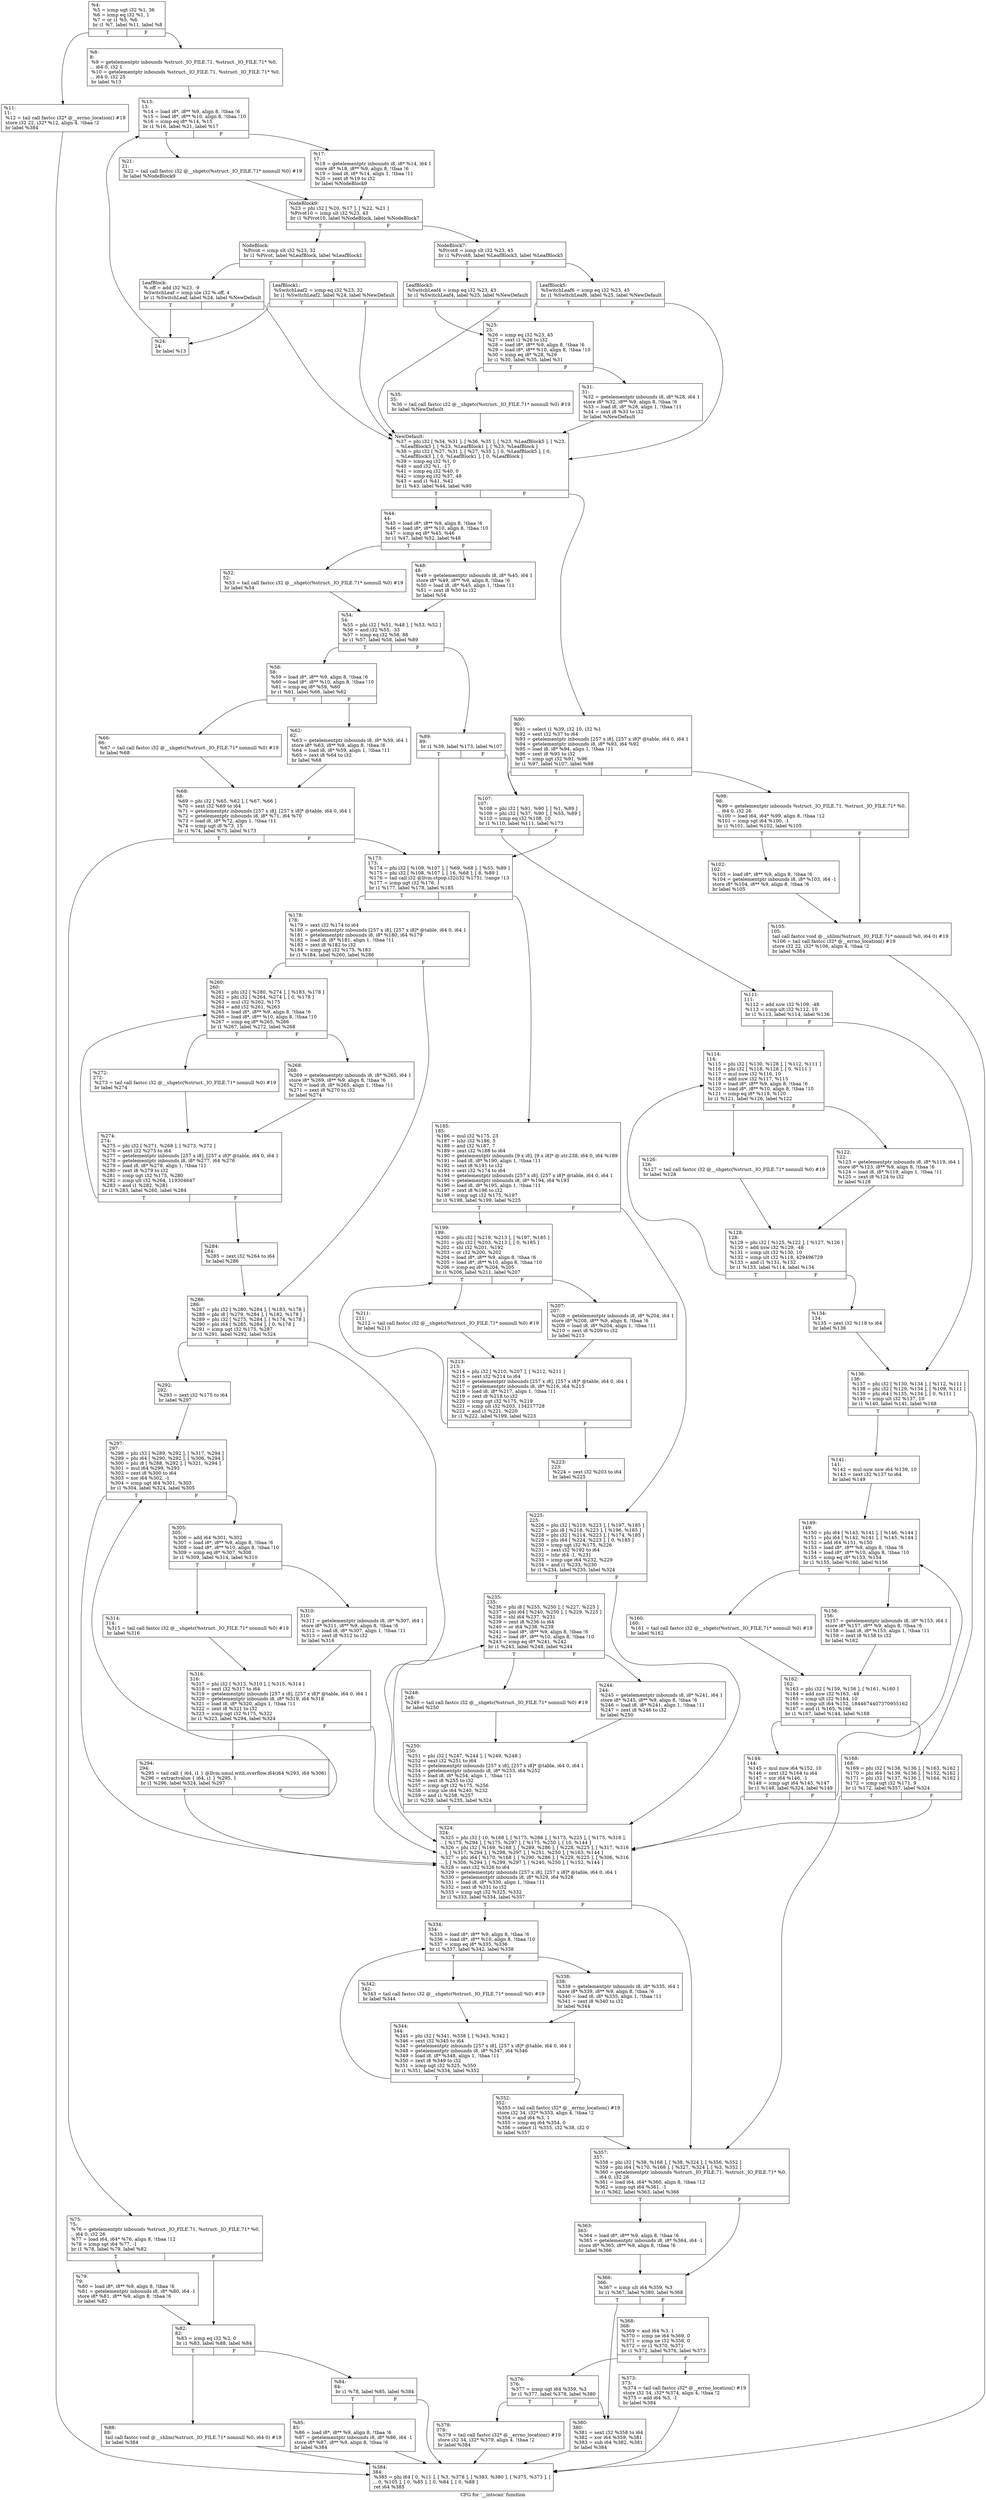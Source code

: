 digraph "CFG for '__intscan' function" {
	label="CFG for '__intscan' function";

	Node0x29497c0 [shape=record,label="{%4:\l  %5 = icmp ugt i32 %1, 36\l  %6 = icmp eq i32 %1, 1\l  %7 = or i1 %5, %6\l  br i1 %7, label %11, label %8\l|{<s0>T|<s1>F}}"];
	Node0x29497c0:s0 -> Node0x2949d90;
	Node0x29497c0:s1 -> Node0x2949d40;
	Node0x2949d40 [shape=record,label="{%8:\l8:                                                \l  %9 = getelementptr inbounds %struct._IO_FILE.71, %struct._IO_FILE.71* %0,\l... i64 0, i32 1\l  %10 = getelementptr inbounds %struct._IO_FILE.71, %struct._IO_FILE.71* %0,\l... i64 0, i32 25\l  br label %13\l}"];
	Node0x2949d40 -> Node0x2949de0;
	Node0x2949d90 [shape=record,label="{%11:\l11:                                               \l  %12 = tail call fastcc i32* @__errno_location() #19\l  store i32 22, i32* %12, align 4, !tbaa !2\l  br label %384\l}"];
	Node0x2949d90 -> Node0x294b9b0;
	Node0x2949de0 [shape=record,label="{%13:\l13:                                               \l  %14 = load i8*, i8** %9, align 8, !tbaa !6\l  %15 = load i8*, i8** %10, align 8, !tbaa !10\l  %16 = icmp eq i8* %14, %15\l  br i1 %16, label %21, label %17\l|{<s0>T|<s1>F}}"];
	Node0x2949de0:s0 -> Node0x2949e80;
	Node0x2949de0:s1 -> Node0x2949e30;
	Node0x2949e30 [shape=record,label="{%17:\l17:                                               \l  %18 = getelementptr inbounds i8, i8* %14, i64 1\l  store i8* %18, i8** %9, align 8, !tbaa !6\l  %19 = load i8, i8* %14, align 1, !tbaa !11\l  %20 = zext i8 %19 to i32\l  br label %NodeBlock9\l}"];
	Node0x2949e30 -> Node0x2949ed0;
	Node0x2949e80 [shape=record,label="{%21:\l21:                                               \l  %22 = tail call fastcc i32 @__shgetc(%struct._IO_FILE.71* nonnull %0) #19\l  br label %NodeBlock9\l}"];
	Node0x2949e80 -> Node0x2949ed0;
	Node0x2949ed0 [shape=record,label="{NodeBlock9:                                       \l  %23 = phi i32 [ %20, %17 ], [ %22, %21 ]\l  %Pivot10 = icmp slt i32 %23, 43\l  br i1 %Pivot10, label %NodeBlock, label %NodeBlock7\l|{<s0>T|<s1>F}}"];
	Node0x2949ed0:s0 -> Node0x294a010;
	Node0x2949ed0:s1 -> Node0x2949f20;
	Node0x2949f20 [shape=record,label="{NodeBlock7:                                       \l  %Pivot8 = icmp slt i32 %23, 45\l  br i1 %Pivot8, label %LeafBlock3, label %LeafBlock5\l|{<s0>T|<s1>F}}"];
	Node0x2949f20:s0 -> Node0x2949fc0;
	Node0x2949f20:s1 -> Node0x2949f70;
	Node0x2949f70 [shape=record,label="{LeafBlock5:                                       \l  %SwitchLeaf6 = icmp eq i32 %23, 45\l  br i1 %SwitchLeaf6, label %25, label %NewDefault\l|{<s0>T|<s1>F}}"];
	Node0x2949f70:s0 -> Node0x294a150;
	Node0x2949f70:s1 -> Node0x294a240;
	Node0x2949fc0 [shape=record,label="{LeafBlock3:                                       \l  %SwitchLeaf4 = icmp eq i32 %23, 43\l  br i1 %SwitchLeaf4, label %25, label %NewDefault\l|{<s0>T|<s1>F}}"];
	Node0x2949fc0:s0 -> Node0x294a150;
	Node0x2949fc0:s1 -> Node0x294a240;
	Node0x294a010 [shape=record,label="{NodeBlock:                                        \l  %Pivot = icmp slt i32 %23, 32\l  br i1 %Pivot, label %LeafBlock, label %LeafBlock1\l|{<s0>T|<s1>F}}"];
	Node0x294a010:s0 -> Node0x294a0b0;
	Node0x294a010:s1 -> Node0x294a060;
	Node0x294a060 [shape=record,label="{LeafBlock1:                                       \l  %SwitchLeaf2 = icmp eq i32 %23, 32\l  br i1 %SwitchLeaf2, label %24, label %NewDefault\l|{<s0>T|<s1>F}}"];
	Node0x294a060:s0 -> Node0x294a100;
	Node0x294a060:s1 -> Node0x294a240;
	Node0x294a0b0 [shape=record,label="{LeafBlock:                                        \l  %.off = add i32 %23, -9\l  %SwitchLeaf = icmp ule i32 %.off, 4\l  br i1 %SwitchLeaf, label %24, label %NewDefault\l|{<s0>T|<s1>F}}"];
	Node0x294a0b0:s0 -> Node0x294a100;
	Node0x294a0b0:s1 -> Node0x294a240;
	Node0x294a100 [shape=record,label="{%24:\l24:                                               \l  br label %13\l}"];
	Node0x294a100 -> Node0x2949de0;
	Node0x294a150 [shape=record,label="{%25:\l25:                                               \l  %26 = icmp eq i32 %23, 45\l  %27 = sext i1 %26 to i32\l  %28 = load i8*, i8** %9, align 8, !tbaa !6\l  %29 = load i8*, i8** %10, align 8, !tbaa !10\l  %30 = icmp eq i8* %28, %29\l  br i1 %30, label %35, label %31\l|{<s0>T|<s1>F}}"];
	Node0x294a150:s0 -> Node0x294a1f0;
	Node0x294a150:s1 -> Node0x294a1a0;
	Node0x294a1a0 [shape=record,label="{%31:\l31:                                               \l  %32 = getelementptr inbounds i8, i8* %28, i64 1\l  store i8* %32, i8** %9, align 8, !tbaa !6\l  %33 = load i8, i8* %28, align 1, !tbaa !11\l  %34 = zext i8 %33 to i32\l  br label %NewDefault\l}"];
	Node0x294a1a0 -> Node0x294a240;
	Node0x294a1f0 [shape=record,label="{%35:\l35:                                               \l  %36 = tail call fastcc i32 @__shgetc(%struct._IO_FILE.71* nonnull %0) #19\l  br label %NewDefault\l}"];
	Node0x294a1f0 -> Node0x294a240;
	Node0x294a240 [shape=record,label="{NewDefault:                                       \l  %37 = phi i32 [ %34, %31 ], [ %36, %35 ], [ %23, %LeafBlock5 ], [ %23,\l... %LeafBlock3 ], [ %23, %LeafBlock1 ], [ %23, %LeafBlock ]\l  %38 = phi i32 [ %27, %31 ], [ %27, %35 ], [ 0, %LeafBlock5 ], [ 0,\l... %LeafBlock3 ], [ 0, %LeafBlock1 ], [ 0, %LeafBlock ]\l  %39 = icmp eq i32 %1, 0\l  %40 = and i32 %1, -17\l  %41 = icmp eq i32 %40, 0\l  %42 = icmp eq i32 %37, 48\l  %43 = and i1 %41, %42\l  br i1 %43, label %44, label %90\l|{<s0>T|<s1>F}}"];
	Node0x294a240:s0 -> Node0x294a290;
	Node0x294a240:s1 -> Node0x294a740;
	Node0x294a290 [shape=record,label="{%44:\l44:                                               \l  %45 = load i8*, i8** %9, align 8, !tbaa !6\l  %46 = load i8*, i8** %10, align 8, !tbaa !10\l  %47 = icmp eq i8* %45, %46\l  br i1 %47, label %52, label %48\l|{<s0>T|<s1>F}}"];
	Node0x294a290:s0 -> Node0x294a330;
	Node0x294a290:s1 -> Node0x294a2e0;
	Node0x294a2e0 [shape=record,label="{%48:\l48:                                               \l  %49 = getelementptr inbounds i8, i8* %45, i64 1\l  store i8* %49, i8** %9, align 8, !tbaa !6\l  %50 = load i8, i8* %45, align 1, !tbaa !11\l  %51 = zext i8 %50 to i32\l  br label %54\l}"];
	Node0x294a2e0 -> Node0x294a380;
	Node0x294a330 [shape=record,label="{%52:\l52:                                               \l  %53 = tail call fastcc i32 @__shgetc(%struct._IO_FILE.71* nonnull %0) #19\l  br label %54\l}"];
	Node0x294a330 -> Node0x294a380;
	Node0x294a380 [shape=record,label="{%54:\l54:                                               \l  %55 = phi i32 [ %51, %48 ], [ %53, %52 ]\l  %56 = and i32 %55, -33\l  %57 = icmp eq i32 %56, 88\l  br i1 %57, label %58, label %89\l|{<s0>T|<s1>F}}"];
	Node0x294a380:s0 -> Node0x294a3d0;
	Node0x294a380:s1 -> Node0x294a6f0;
	Node0x294a3d0 [shape=record,label="{%58:\l58:                                               \l  %59 = load i8*, i8** %9, align 8, !tbaa !6\l  %60 = load i8*, i8** %10, align 8, !tbaa !10\l  %61 = icmp eq i8* %59, %60\l  br i1 %61, label %66, label %62\l|{<s0>T|<s1>F}}"];
	Node0x294a3d0:s0 -> Node0x294a470;
	Node0x294a3d0:s1 -> Node0x294a420;
	Node0x294a420 [shape=record,label="{%62:\l62:                                               \l  %63 = getelementptr inbounds i8, i8* %59, i64 1\l  store i8* %63, i8** %9, align 8, !tbaa !6\l  %64 = load i8, i8* %59, align 1, !tbaa !11\l  %65 = zext i8 %64 to i32\l  br label %68\l}"];
	Node0x294a420 -> Node0x294a4c0;
	Node0x294a470 [shape=record,label="{%66:\l66:                                               \l  %67 = tail call fastcc i32 @__shgetc(%struct._IO_FILE.71* nonnull %0) #19\l  br label %68\l}"];
	Node0x294a470 -> Node0x294a4c0;
	Node0x294a4c0 [shape=record,label="{%68:\l68:                                               \l  %69 = phi i32 [ %65, %62 ], [ %67, %66 ]\l  %70 = sext i32 %69 to i64\l  %71 = getelementptr inbounds [257 x i8], [257 x i8]* @table, i64 0, i64 1\l  %72 = getelementptr inbounds i8, i8* %71, i64 %70\l  %73 = load i8, i8* %72, align 1, !tbaa !11\l  %74 = icmp ugt i8 %73, 15\l  br i1 %74, label %75, label %173\l|{<s0>T|<s1>F}}"];
	Node0x294a4c0:s0 -> Node0x294a510;
	Node0x294a4c0:s1 -> Node0x294ad30;
	Node0x294a510 [shape=record,label="{%75:\l75:                                               \l  %76 = getelementptr inbounds %struct._IO_FILE.71, %struct._IO_FILE.71* %0,\l... i64 0, i32 26\l  %77 = load i64, i64* %76, align 8, !tbaa !12\l  %78 = icmp sgt i64 %77, -1\l  br i1 %78, label %79, label %82\l|{<s0>T|<s1>F}}"];
	Node0x294a510:s0 -> Node0x294a560;
	Node0x294a510:s1 -> Node0x294a5b0;
	Node0x294a560 [shape=record,label="{%79:\l79:                                               \l  %80 = load i8*, i8** %9, align 8, !tbaa !6\l  %81 = getelementptr inbounds i8, i8* %80, i64 -1\l  store i8* %81, i8** %9, align 8, !tbaa !6\l  br label %82\l}"];
	Node0x294a560 -> Node0x294a5b0;
	Node0x294a5b0 [shape=record,label="{%82:\l82:                                               \l  %83 = icmp eq i32 %2, 0\l  br i1 %83, label %88, label %84\l|{<s0>T|<s1>F}}"];
	Node0x294a5b0:s0 -> Node0x294a6a0;
	Node0x294a5b0:s1 -> Node0x294a600;
	Node0x294a600 [shape=record,label="{%84:\l84:                                               \l  br i1 %78, label %85, label %384\l|{<s0>T|<s1>F}}"];
	Node0x294a600:s0 -> Node0x294a650;
	Node0x294a600:s1 -> Node0x294b9b0;
	Node0x294a650 [shape=record,label="{%85:\l85:                                               \l  %86 = load i8*, i8** %9, align 8, !tbaa !6\l  %87 = getelementptr inbounds i8, i8* %86, i64 -1\l  store i8* %87, i8** %9, align 8, !tbaa !6\l  br label %384\l}"];
	Node0x294a650 -> Node0x294b9b0;
	Node0x294a6a0 [shape=record,label="{%88:\l88:                                               \l  tail call fastcc void @__shlim(%struct._IO_FILE.71* nonnull %0, i64 0) #19\l  br label %384\l}"];
	Node0x294a6a0 -> Node0x294b9b0;
	Node0x294a6f0 [shape=record,label="{%89:\l89:                                               \l  br i1 %39, label %173, label %107\l|{<s0>T|<s1>F}}"];
	Node0x294a6f0:s0 -> Node0x294ad30;
	Node0x294a6f0:s1 -> Node0x294a880;
	Node0x294a740 [shape=record,label="{%90:\l90:                                               \l  %91 = select i1 %39, i32 10, i32 %1\l  %92 = sext i32 %37 to i64\l  %93 = getelementptr inbounds [257 x i8], [257 x i8]* @table, i64 0, i64 1\l  %94 = getelementptr inbounds i8, i8* %93, i64 %92\l  %95 = load i8, i8* %94, align 1, !tbaa !11\l  %96 = zext i8 %95 to i32\l  %97 = icmp ugt i32 %91, %96\l  br i1 %97, label %107, label %98\l|{<s0>T|<s1>F}}"];
	Node0x294a740:s0 -> Node0x294a880;
	Node0x294a740:s1 -> Node0x294a790;
	Node0x294a790 [shape=record,label="{%98:\l98:                                               \l  %99 = getelementptr inbounds %struct._IO_FILE.71, %struct._IO_FILE.71* %0,\l... i64 0, i32 26\l  %100 = load i64, i64* %99, align 8, !tbaa !12\l  %101 = icmp sgt i64 %100, -1\l  br i1 %101, label %102, label %105\l|{<s0>T|<s1>F}}"];
	Node0x294a790:s0 -> Node0x294a7e0;
	Node0x294a790:s1 -> Node0x294a830;
	Node0x294a7e0 [shape=record,label="{%102:\l102:                                              \l  %103 = load i8*, i8** %9, align 8, !tbaa !6\l  %104 = getelementptr inbounds i8, i8* %103, i64 -1\l  store i8* %104, i8** %9, align 8, !tbaa !6\l  br label %105\l}"];
	Node0x294a7e0 -> Node0x294a830;
	Node0x294a830 [shape=record,label="{%105:\l105:                                              \l  tail call fastcc void @__shlim(%struct._IO_FILE.71* nonnull %0, i64 0) #19\l  %106 = tail call fastcc i32* @__errno_location() #19\l  store i32 22, i32* %106, align 4, !tbaa !2\l  br label %384\l}"];
	Node0x294a830 -> Node0x294b9b0;
	Node0x294a880 [shape=record,label="{%107:\l107:                                              \l  %108 = phi i32 [ %91, %90 ], [ %1, %89 ]\l  %109 = phi i32 [ %37, %90 ], [ %55, %89 ]\l  %110 = icmp eq i32 %108, 10\l  br i1 %110, label %111, label %173\l|{<s0>T|<s1>F}}"];
	Node0x294a880:s0 -> Node0x294a8d0;
	Node0x294a880:s1 -> Node0x294ad30;
	Node0x294a8d0 [shape=record,label="{%111:\l111:                                              \l  %112 = add nsw i32 %109, -48\l  %113 = icmp ult i32 %112, 10\l  br i1 %113, label %114, label %136\l|{<s0>T|<s1>F}}"];
	Node0x294a8d0:s0 -> Node0x294a920;
	Node0x294a8d0:s1 -> Node0x294aab0;
	Node0x294a920 [shape=record,label="{%114:\l114:                                              \l  %115 = phi i32 [ %130, %128 ], [ %112, %111 ]\l  %116 = phi i32 [ %118, %128 ], [ 0, %111 ]\l  %117 = mul nuw i32 %116, 10\l  %118 = add nuw i32 %117, %115\l  %119 = load i8*, i8** %9, align 8, !tbaa !6\l  %120 = load i8*, i8** %10, align 8, !tbaa !10\l  %121 = icmp eq i8* %119, %120\l  br i1 %121, label %126, label %122\l|{<s0>T|<s1>F}}"];
	Node0x294a920:s0 -> Node0x294a9c0;
	Node0x294a920:s1 -> Node0x294a970;
	Node0x294a970 [shape=record,label="{%122:\l122:                                              \l  %123 = getelementptr inbounds i8, i8* %119, i64 1\l  store i8* %123, i8** %9, align 8, !tbaa !6\l  %124 = load i8, i8* %119, align 1, !tbaa !11\l  %125 = zext i8 %124 to i32\l  br label %128\l}"];
	Node0x294a970 -> Node0x294aa10;
	Node0x294a9c0 [shape=record,label="{%126:\l126:                                              \l  %127 = tail call fastcc i32 @__shgetc(%struct._IO_FILE.71* nonnull %0) #19\l  br label %128\l}"];
	Node0x294a9c0 -> Node0x294aa10;
	Node0x294aa10 [shape=record,label="{%128:\l128:                                              \l  %129 = phi i32 [ %125, %122 ], [ %127, %126 ]\l  %130 = add nsw i32 %129, -48\l  %131 = icmp ult i32 %130, 10\l  %132 = icmp ult i32 %118, 429496729\l  %133 = and i1 %131, %132\l  br i1 %133, label %114, label %134\l|{<s0>T|<s1>F}}"];
	Node0x294aa10:s0 -> Node0x294a920;
	Node0x294aa10:s1 -> Node0x294aa60;
	Node0x294aa60 [shape=record,label="{%134:\l134:                                              \l  %135 = zext i32 %118 to i64\l  br label %136\l}"];
	Node0x294aa60 -> Node0x294aab0;
	Node0x294aab0 [shape=record,label="{%136:\l136:                                              \l  %137 = phi i32 [ %130, %134 ], [ %112, %111 ]\l  %138 = phi i32 [ %129, %134 ], [ %109, %111 ]\l  %139 = phi i64 [ %135, %134 ], [ 0, %111 ]\l  %140 = icmp ult i32 %137, 10\l  br i1 %140, label %141, label %168\l|{<s0>T|<s1>F}}"];
	Node0x294aab0:s0 -> Node0x294ab00;
	Node0x294aab0:s1 -> Node0x294ace0;
	Node0x294ab00 [shape=record,label="{%141:\l141:                                              \l  %142 = mul nuw nsw i64 %139, 10\l  %143 = zext i32 %137 to i64\l  br label %149\l}"];
	Node0x294ab00 -> Node0x294aba0;
	Node0x294ab50 [shape=record,label="{%144:\l144:                                              \l  %145 = mul nuw i64 %152, 10\l  %146 = zext i32 %164 to i64\l  %147 = xor i64 %146, -1\l  %148 = icmp ugt i64 %145, %147\l  br i1 %148, label %324, label %149\l|{<s0>T|<s1>F}}"];
	Node0x294ab50:s0 -> Node0x294b550;
	Node0x294ab50:s1 -> Node0x294aba0;
	Node0x294aba0 [shape=record,label="{%149:\l149:                                              \l  %150 = phi i64 [ %143, %141 ], [ %146, %144 ]\l  %151 = phi i64 [ %142, %141 ], [ %145, %144 ]\l  %152 = add i64 %151, %150\l  %153 = load i8*, i8** %9, align 8, !tbaa !6\l  %154 = load i8*, i8** %10, align 8, !tbaa !10\l  %155 = icmp eq i8* %153, %154\l  br i1 %155, label %160, label %156\l|{<s0>T|<s1>F}}"];
	Node0x294aba0:s0 -> Node0x294ac40;
	Node0x294aba0:s1 -> Node0x294abf0;
	Node0x294abf0 [shape=record,label="{%156:\l156:                                              \l  %157 = getelementptr inbounds i8, i8* %153, i64 1\l  store i8* %157, i8** %9, align 8, !tbaa !6\l  %158 = load i8, i8* %153, align 1, !tbaa !11\l  %159 = zext i8 %158 to i32\l  br label %162\l}"];
	Node0x294abf0 -> Node0x294ac90;
	Node0x294ac40 [shape=record,label="{%160:\l160:                                              \l  %161 = tail call fastcc i32 @__shgetc(%struct._IO_FILE.71* nonnull %0) #19\l  br label %162\l}"];
	Node0x294ac40 -> Node0x294ac90;
	Node0x294ac90 [shape=record,label="{%162:\l162:                                              \l  %163 = phi i32 [ %159, %156 ], [ %161, %160 ]\l  %164 = add nsw i32 %163, -48\l  %165 = icmp ult i32 %164, 10\l  %166 = icmp ult i64 %152, 1844674407370955162\l  %167 = and i1 %165, %166\l  br i1 %167, label %144, label %168\l|{<s0>T|<s1>F}}"];
	Node0x294ac90:s0 -> Node0x294ab50;
	Node0x294ac90:s1 -> Node0x294ace0;
	Node0x294ace0 [shape=record,label="{%168:\l168:                                              \l  %169 = phi i32 [ %138, %136 ], [ %163, %162 ]\l  %170 = phi i64 [ %139, %136 ], [ %152, %162 ]\l  %171 = phi i32 [ %137, %136 ], [ %164, %162 ]\l  %172 = icmp ugt i32 %171, 9\l  br i1 %172, label %357, label %324\l|{<s0>T|<s1>F}}"];
	Node0x294ace0:s0 -> Node0x294b730;
	Node0x294ace0:s1 -> Node0x294b550;
	Node0x294ad30 [shape=record,label="{%173:\l173:                                              \l  %174 = phi i32 [ %109, %107 ], [ %69, %68 ], [ %55, %89 ]\l  %175 = phi i32 [ %108, %107 ], [ 16, %68 ], [ 8, %89 ]\l  %176 = tail call i32 @llvm.ctpop.i32(i32 %175), !range !13\l  %177 = icmp ugt i32 %176, 1\l  br i1 %177, label %178, label %185\l|{<s0>T|<s1>F}}"];
	Node0x294ad30:s0 -> Node0x294ad80;
	Node0x294ad30:s1 -> Node0x294add0;
	Node0x294ad80 [shape=record,label="{%178:\l178:                                              \l  %179 = sext i32 %174 to i64\l  %180 = getelementptr inbounds [257 x i8], [257 x i8]* @table, i64 0, i64 1\l  %181 = getelementptr inbounds i8, i8* %180, i64 %179\l  %182 = load i8, i8* %181, align 1, !tbaa !11\l  %183 = zext i8 %182 to i32\l  %184 = icmp ugt i32 %175, %183\l  br i1 %184, label %260, label %286\l|{<s0>T|<s1>F}}"];
	Node0x294ad80:s0 -> Node0x294b140;
	Node0x294ad80:s1 -> Node0x294b2d0;
	Node0x294add0 [shape=record,label="{%185:\l185:                                              \l  %186 = mul i32 %175, 23\l  %187 = lshr i32 %186, 5\l  %188 = and i32 %187, 7\l  %189 = zext i32 %188 to i64\l  %190 = getelementptr inbounds [9 x i8], [9 x i8]* @.str.238, i64 0, i64 %189\l  %191 = load i8, i8* %190, align 1, !tbaa !11\l  %192 = sext i8 %191 to i32\l  %193 = sext i32 %174 to i64\l  %194 = getelementptr inbounds [257 x i8], [257 x i8]* @table, i64 0, i64 1\l  %195 = getelementptr inbounds i8, i8* %194, i64 %193\l  %196 = load i8, i8* %195, align 1, !tbaa !11\l  %197 = zext i8 %196 to i32\l  %198 = icmp ugt i32 %175, %197\l  br i1 %198, label %199, label %225\l|{<s0>T|<s1>F}}"];
	Node0x294add0:s0 -> Node0x294ae20;
	Node0x294add0:s1 -> Node0x294afb0;
	Node0x294ae20 [shape=record,label="{%199:\l199:                                              \l  %200 = phi i32 [ %219, %213 ], [ %197, %185 ]\l  %201 = phi i32 [ %203, %213 ], [ 0, %185 ]\l  %202 = shl i32 %201, %192\l  %203 = or i32 %200, %202\l  %204 = load i8*, i8** %9, align 8, !tbaa !6\l  %205 = load i8*, i8** %10, align 8, !tbaa !10\l  %206 = icmp eq i8* %204, %205\l  br i1 %206, label %211, label %207\l|{<s0>T|<s1>F}}"];
	Node0x294ae20:s0 -> Node0x294aec0;
	Node0x294ae20:s1 -> Node0x294ae70;
	Node0x294ae70 [shape=record,label="{%207:\l207:                                              \l  %208 = getelementptr inbounds i8, i8* %204, i64 1\l  store i8* %208, i8** %9, align 8, !tbaa !6\l  %209 = load i8, i8* %204, align 1, !tbaa !11\l  %210 = zext i8 %209 to i32\l  br label %213\l}"];
	Node0x294ae70 -> Node0x294af10;
	Node0x294aec0 [shape=record,label="{%211:\l211:                                              \l  %212 = tail call fastcc i32 @__shgetc(%struct._IO_FILE.71* nonnull %0) #19\l  br label %213\l}"];
	Node0x294aec0 -> Node0x294af10;
	Node0x294af10 [shape=record,label="{%213:\l213:                                              \l  %214 = phi i32 [ %210, %207 ], [ %212, %211 ]\l  %215 = sext i32 %214 to i64\l  %216 = getelementptr inbounds [257 x i8], [257 x i8]* @table, i64 0, i64 1\l  %217 = getelementptr inbounds i8, i8* %216, i64 %215\l  %218 = load i8, i8* %217, align 1, !tbaa !11\l  %219 = zext i8 %218 to i32\l  %220 = icmp ugt i32 %175, %219\l  %221 = icmp ult i32 %203, 134217728\l  %222 = and i1 %221, %220\l  br i1 %222, label %199, label %223\l|{<s0>T|<s1>F}}"];
	Node0x294af10:s0 -> Node0x294ae20;
	Node0x294af10:s1 -> Node0x294af60;
	Node0x294af60 [shape=record,label="{%223:\l223:                                              \l  %224 = zext i32 %203 to i64\l  br label %225\l}"];
	Node0x294af60 -> Node0x294afb0;
	Node0x294afb0 [shape=record,label="{%225:\l225:                                              \l  %226 = phi i32 [ %219, %223 ], [ %197, %185 ]\l  %227 = phi i8 [ %218, %223 ], [ %196, %185 ]\l  %228 = phi i32 [ %214, %223 ], [ %174, %185 ]\l  %229 = phi i64 [ %224, %223 ], [ 0, %185 ]\l  %230 = icmp ugt i32 %175, %226\l  %231 = zext i32 %192 to i64\l  %232 = lshr i64 -1, %231\l  %233 = icmp uge i64 %232, %229\l  %234 = and i1 %233, %230\l  br i1 %234, label %235, label %324\l|{<s0>T|<s1>F}}"];
	Node0x294afb0:s0 -> Node0x294b000;
	Node0x294afb0:s1 -> Node0x294b550;
	Node0x294b000 [shape=record,label="{%235:\l235:                                              \l  %236 = phi i8 [ %255, %250 ], [ %227, %225 ]\l  %237 = phi i64 [ %240, %250 ], [ %229, %225 ]\l  %238 = shl i64 %237, %231\l  %239 = zext i8 %236 to i64\l  %240 = or i64 %238, %239\l  %241 = load i8*, i8** %9, align 8, !tbaa !6\l  %242 = load i8*, i8** %10, align 8, !tbaa !10\l  %243 = icmp eq i8* %241, %242\l  br i1 %243, label %248, label %244\l|{<s0>T|<s1>F}}"];
	Node0x294b000:s0 -> Node0x294b0a0;
	Node0x294b000:s1 -> Node0x294b050;
	Node0x294b050 [shape=record,label="{%244:\l244:                                              \l  %245 = getelementptr inbounds i8, i8* %241, i64 1\l  store i8* %245, i8** %9, align 8, !tbaa !6\l  %246 = load i8, i8* %241, align 1, !tbaa !11\l  %247 = zext i8 %246 to i32\l  br label %250\l}"];
	Node0x294b050 -> Node0x294b0f0;
	Node0x294b0a0 [shape=record,label="{%248:\l248:                                              \l  %249 = tail call fastcc i32 @__shgetc(%struct._IO_FILE.71* nonnull %0) #19\l  br label %250\l}"];
	Node0x294b0a0 -> Node0x294b0f0;
	Node0x294b0f0 [shape=record,label="{%250:\l250:                                              \l  %251 = phi i32 [ %247, %244 ], [ %249, %248 ]\l  %252 = sext i32 %251 to i64\l  %253 = getelementptr inbounds [257 x i8], [257 x i8]* @table, i64 0, i64 1\l  %254 = getelementptr inbounds i8, i8* %253, i64 %252\l  %255 = load i8, i8* %254, align 1, !tbaa !11\l  %256 = zext i8 %255 to i32\l  %257 = icmp ugt i32 %175, %256\l  %258 = icmp ule i64 %240, %232\l  %259 = and i1 %258, %257\l  br i1 %259, label %235, label %324\l|{<s0>T|<s1>F}}"];
	Node0x294b0f0:s0 -> Node0x294b000;
	Node0x294b0f0:s1 -> Node0x294b550;
	Node0x294b140 [shape=record,label="{%260:\l260:                                              \l  %261 = phi i32 [ %280, %274 ], [ %183, %178 ]\l  %262 = phi i32 [ %264, %274 ], [ 0, %178 ]\l  %263 = mul i32 %262, %175\l  %264 = add i32 %261, %263\l  %265 = load i8*, i8** %9, align 8, !tbaa !6\l  %266 = load i8*, i8** %10, align 8, !tbaa !10\l  %267 = icmp eq i8* %265, %266\l  br i1 %267, label %272, label %268\l|{<s0>T|<s1>F}}"];
	Node0x294b140:s0 -> Node0x294b1e0;
	Node0x294b140:s1 -> Node0x294b190;
	Node0x294b190 [shape=record,label="{%268:\l268:                                              \l  %269 = getelementptr inbounds i8, i8* %265, i64 1\l  store i8* %269, i8** %9, align 8, !tbaa !6\l  %270 = load i8, i8* %265, align 1, !tbaa !11\l  %271 = zext i8 %270 to i32\l  br label %274\l}"];
	Node0x294b190 -> Node0x294b230;
	Node0x294b1e0 [shape=record,label="{%272:\l272:                                              \l  %273 = tail call fastcc i32 @__shgetc(%struct._IO_FILE.71* nonnull %0) #19\l  br label %274\l}"];
	Node0x294b1e0 -> Node0x294b230;
	Node0x294b230 [shape=record,label="{%274:\l274:                                              \l  %275 = phi i32 [ %271, %268 ], [ %273, %272 ]\l  %276 = sext i32 %275 to i64\l  %277 = getelementptr inbounds [257 x i8], [257 x i8]* @table, i64 0, i64 1\l  %278 = getelementptr inbounds i8, i8* %277, i64 %276\l  %279 = load i8, i8* %278, align 1, !tbaa !11\l  %280 = zext i8 %279 to i32\l  %281 = icmp ugt i32 %175, %280\l  %282 = icmp ult i32 %264, 119304647\l  %283 = and i1 %282, %281\l  br i1 %283, label %260, label %284\l|{<s0>T|<s1>F}}"];
	Node0x294b230:s0 -> Node0x294b140;
	Node0x294b230:s1 -> Node0x294b280;
	Node0x294b280 [shape=record,label="{%284:\l284:                                              \l  %285 = zext i32 %264 to i64\l  br label %286\l}"];
	Node0x294b280 -> Node0x294b2d0;
	Node0x294b2d0 [shape=record,label="{%286:\l286:                                              \l  %287 = phi i32 [ %280, %284 ], [ %183, %178 ]\l  %288 = phi i8 [ %279, %284 ], [ %182, %178 ]\l  %289 = phi i32 [ %275, %284 ], [ %174, %178 ]\l  %290 = phi i64 [ %285, %284 ], [ 0, %178 ]\l  %291 = icmp ugt i32 %175, %287\l  br i1 %291, label %292, label %324\l|{<s0>T|<s1>F}}"];
	Node0x294b2d0:s0 -> Node0x294b320;
	Node0x294b2d0:s1 -> Node0x294b550;
	Node0x294b320 [shape=record,label="{%292:\l292:                                              \l  %293 = zext i32 %175 to i64\l  br label %297\l}"];
	Node0x294b320 -> Node0x294b3c0;
	Node0x294b370 [shape=record,label="{%294:\l294:                                              \l  %295 = tail call \{ i64, i1 \} @llvm.umul.with.overflow.i64(i64 %293, i64 %306)\l  %296 = extractvalue \{ i64, i1 \} %295, 1\l  br i1 %296, label %324, label %297\l|{<s0>T|<s1>F}}"];
	Node0x294b370:s0 -> Node0x294b550;
	Node0x294b370:s1 -> Node0x294b3c0;
	Node0x294b3c0 [shape=record,label="{%297:\l297:                                              \l  %298 = phi i32 [ %289, %292 ], [ %317, %294 ]\l  %299 = phi i64 [ %290, %292 ], [ %306, %294 ]\l  %300 = phi i8 [ %288, %292 ], [ %321, %294 ]\l  %301 = mul i64 %299, %293\l  %302 = zext i8 %300 to i64\l  %303 = xor i64 %302, -1\l  %304 = icmp ugt i64 %301, %303\l  br i1 %304, label %324, label %305\l|{<s0>T|<s1>F}}"];
	Node0x294b3c0:s0 -> Node0x294b550;
	Node0x294b3c0:s1 -> Node0x294b410;
	Node0x294b410 [shape=record,label="{%305:\l305:                                              \l  %306 = add i64 %301, %302\l  %307 = load i8*, i8** %9, align 8, !tbaa !6\l  %308 = load i8*, i8** %10, align 8, !tbaa !10\l  %309 = icmp eq i8* %307, %308\l  br i1 %309, label %314, label %310\l|{<s0>T|<s1>F}}"];
	Node0x294b410:s0 -> Node0x294b4b0;
	Node0x294b410:s1 -> Node0x294b460;
	Node0x294b460 [shape=record,label="{%310:\l310:                                              \l  %311 = getelementptr inbounds i8, i8* %307, i64 1\l  store i8* %311, i8** %9, align 8, !tbaa !6\l  %312 = load i8, i8* %307, align 1, !tbaa !11\l  %313 = zext i8 %312 to i32\l  br label %316\l}"];
	Node0x294b460 -> Node0x294b500;
	Node0x294b4b0 [shape=record,label="{%314:\l314:                                              \l  %315 = tail call fastcc i32 @__shgetc(%struct._IO_FILE.71* nonnull %0) #19\l  br label %316\l}"];
	Node0x294b4b0 -> Node0x294b500;
	Node0x294b500 [shape=record,label="{%316:\l316:                                              \l  %317 = phi i32 [ %313, %310 ], [ %315, %314 ]\l  %318 = sext i32 %317 to i64\l  %319 = getelementptr inbounds [257 x i8], [257 x i8]* @table, i64 0, i64 1\l  %320 = getelementptr inbounds i8, i8* %319, i64 %318\l  %321 = load i8, i8* %320, align 1, !tbaa !11\l  %322 = zext i8 %321 to i32\l  %323 = icmp ugt i32 %175, %322\l  br i1 %323, label %294, label %324\l|{<s0>T|<s1>F}}"];
	Node0x294b500:s0 -> Node0x294b370;
	Node0x294b500:s1 -> Node0x294b550;
	Node0x294b550 [shape=record,label="{%324:\l324:                                              \l  %325 = phi i32 [ 10, %168 ], [ %175, %286 ], [ %175, %225 ], [ %175, %316 ],\l... [ %175, %294 ], [ %175, %297 ], [ %175, %250 ], [ 10, %144 ]\l  %326 = phi i32 [ %169, %168 ], [ %289, %286 ], [ %228, %225 ], [ %317, %316\l... ], [ %317, %294 ], [ %298, %297 ], [ %251, %250 ], [ %163, %144 ]\l  %327 = phi i64 [ %170, %168 ], [ %290, %286 ], [ %229, %225 ], [ %306, %316\l... ], [ %306, %294 ], [ %299, %297 ], [ %240, %250 ], [ %152, %144 ]\l  %328 = sext i32 %326 to i64\l  %329 = getelementptr inbounds [257 x i8], [257 x i8]* @table, i64 0, i64 1\l  %330 = getelementptr inbounds i8, i8* %329, i64 %328\l  %331 = load i8, i8* %330, align 1, !tbaa !11\l  %332 = zext i8 %331 to i32\l  %333 = icmp ugt i32 %325, %332\l  br i1 %333, label %334, label %357\l|{<s0>T|<s1>F}}"];
	Node0x294b550:s0 -> Node0x294b5a0;
	Node0x294b550:s1 -> Node0x294b730;
	Node0x294b5a0 [shape=record,label="{%334:\l334:                                              \l  %335 = load i8*, i8** %9, align 8, !tbaa !6\l  %336 = load i8*, i8** %10, align 8, !tbaa !10\l  %337 = icmp eq i8* %335, %336\l  br i1 %337, label %342, label %338\l|{<s0>T|<s1>F}}"];
	Node0x294b5a0:s0 -> Node0x294b640;
	Node0x294b5a0:s1 -> Node0x294b5f0;
	Node0x294b5f0 [shape=record,label="{%338:\l338:                                              \l  %339 = getelementptr inbounds i8, i8* %335, i64 1\l  store i8* %339, i8** %9, align 8, !tbaa !6\l  %340 = load i8, i8* %335, align 1, !tbaa !11\l  %341 = zext i8 %340 to i32\l  br label %344\l}"];
	Node0x294b5f0 -> Node0x294b690;
	Node0x294b640 [shape=record,label="{%342:\l342:                                              \l  %343 = tail call fastcc i32 @__shgetc(%struct._IO_FILE.71* nonnull %0) #19\l  br label %344\l}"];
	Node0x294b640 -> Node0x294b690;
	Node0x294b690 [shape=record,label="{%344:\l344:                                              \l  %345 = phi i32 [ %341, %338 ], [ %343, %342 ]\l  %346 = sext i32 %345 to i64\l  %347 = getelementptr inbounds [257 x i8], [257 x i8]* @table, i64 0, i64 1\l  %348 = getelementptr inbounds i8, i8* %347, i64 %346\l  %349 = load i8, i8* %348, align 1, !tbaa !11\l  %350 = zext i8 %349 to i32\l  %351 = icmp ugt i32 %325, %350\l  br i1 %351, label %334, label %352\l|{<s0>T|<s1>F}}"];
	Node0x294b690:s0 -> Node0x294b5a0;
	Node0x294b690:s1 -> Node0x294b6e0;
	Node0x294b6e0 [shape=record,label="{%352:\l352:                                              \l  %353 = tail call fastcc i32* @__errno_location() #19\l  store i32 34, i32* %353, align 4, !tbaa !2\l  %354 = and i64 %3, 1\l  %355 = icmp eq i64 %354, 0\l  %356 = select i1 %355, i32 %38, i32 0\l  br label %357\l}"];
	Node0x294b6e0 -> Node0x294b730;
	Node0x294b730 [shape=record,label="{%357:\l357:                                              \l  %358 = phi i32 [ %38, %168 ], [ %38, %324 ], [ %356, %352 ]\l  %359 = phi i64 [ %170, %168 ], [ %327, %324 ], [ %3, %352 ]\l  %360 = getelementptr inbounds %struct._IO_FILE.71, %struct._IO_FILE.71* %0,\l... i64 0, i32 26\l  %361 = load i64, i64* %360, align 8, !tbaa !12\l  %362 = icmp sgt i64 %361, -1\l  br i1 %362, label %363, label %366\l|{<s0>T|<s1>F}}"];
	Node0x294b730:s0 -> Node0x294b780;
	Node0x294b730:s1 -> Node0x294b7d0;
	Node0x294b780 [shape=record,label="{%363:\l363:                                              \l  %364 = load i8*, i8** %9, align 8, !tbaa !6\l  %365 = getelementptr inbounds i8, i8* %364, i64 -1\l  store i8* %365, i8** %9, align 8, !tbaa !6\l  br label %366\l}"];
	Node0x294b780 -> Node0x294b7d0;
	Node0x294b7d0 [shape=record,label="{%366:\l366:                                              \l  %367 = icmp ult i64 %359, %3\l  br i1 %367, label %380, label %368\l|{<s0>T|<s1>F}}"];
	Node0x294b7d0:s0 -> Node0x294b960;
	Node0x294b7d0:s1 -> Node0x294b820;
	Node0x294b820 [shape=record,label="{%368:\l368:                                              \l  %369 = and i64 %3, 1\l  %370 = icmp ne i64 %369, 0\l  %371 = icmp ne i32 %358, 0\l  %372 = or i1 %370, %371\l  br i1 %372, label %376, label %373\l|{<s0>T|<s1>F}}"];
	Node0x294b820:s0 -> Node0x294b8c0;
	Node0x294b820:s1 -> Node0x294b870;
	Node0x294b870 [shape=record,label="{%373:\l373:                                              \l  %374 = tail call fastcc i32* @__errno_location() #19\l  store i32 34, i32* %374, align 4, !tbaa !2\l  %375 = add i64 %3, -1\l  br label %384\l}"];
	Node0x294b870 -> Node0x294b9b0;
	Node0x294b8c0 [shape=record,label="{%376:\l376:                                              \l  %377 = icmp ugt i64 %359, %3\l  br i1 %377, label %378, label %380\l|{<s0>T|<s1>F}}"];
	Node0x294b8c0:s0 -> Node0x294b910;
	Node0x294b8c0:s1 -> Node0x294b960;
	Node0x294b910 [shape=record,label="{%378:\l378:                                              \l  %379 = tail call fastcc i32* @__errno_location() #19\l  store i32 34, i32* %379, align 4, !tbaa !2\l  br label %384\l}"];
	Node0x294b910 -> Node0x294b9b0;
	Node0x294b960 [shape=record,label="{%380:\l380:                                              \l  %381 = sext i32 %358 to i64\l  %382 = xor i64 %359, %381\l  %383 = sub i64 %382, %381\l  br label %384\l}"];
	Node0x294b960 -> Node0x294b9b0;
	Node0x294b9b0 [shape=record,label="{%384:\l384:                                              \l  %385 = phi i64 [ 0, %11 ], [ %3, %378 ], [ %383, %380 ], [ %375, %373 ], [\l... 0, %105 ], [ 0, %85 ], [ 0, %84 ], [ 0, %88 ]\l  ret i64 %385\l}"];
}
